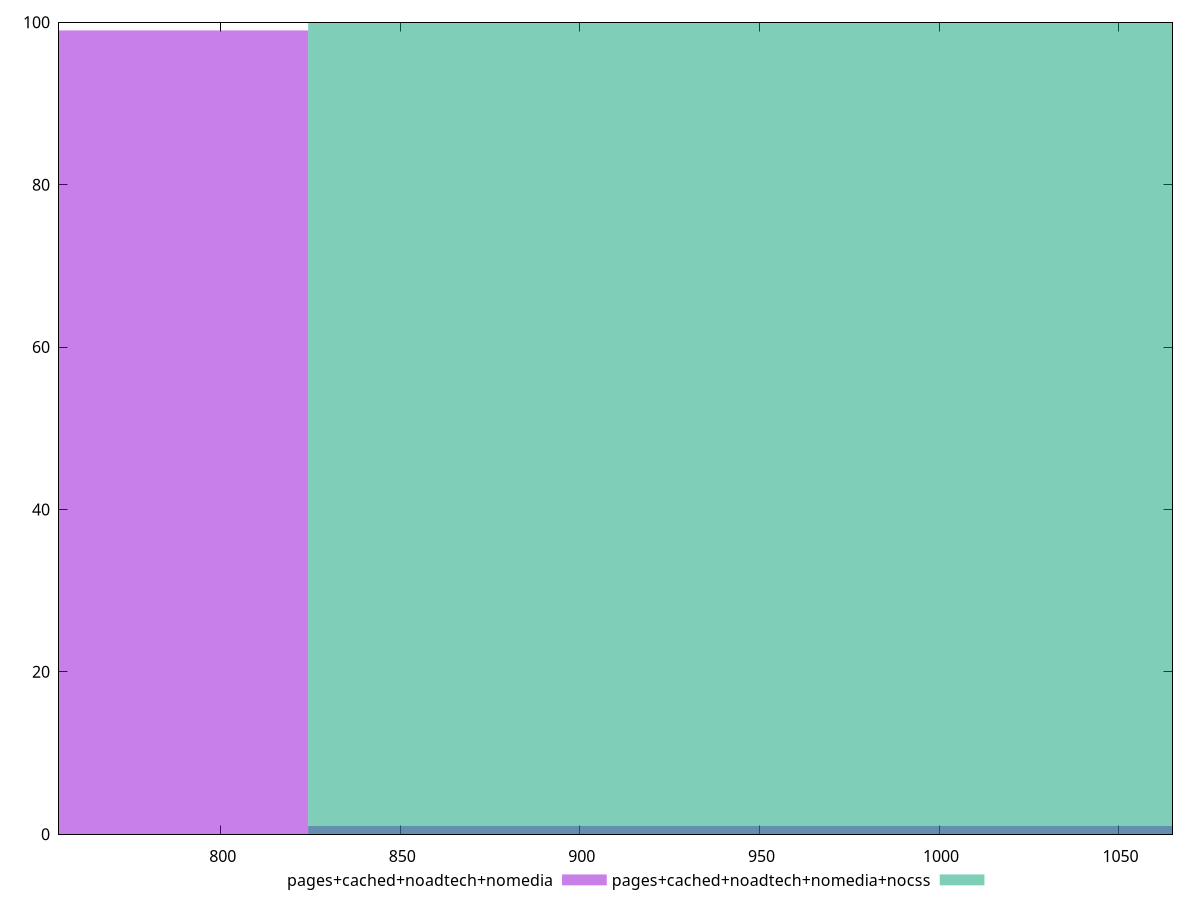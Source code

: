 reset

$pagesCachedNoadtechNomedia <<EOF
989.250764772997 1
659.5005098486646 99
EOF

$pagesCachedNoadtechNomediaNocss <<EOF
989.250764772997 100
EOF

set key outside below
set boxwidth 329.7502549243323
set xrange [755:1065]
set yrange [0:100]
set trange [0:100]
set style fill transparent solid 0.5 noborder
set terminal svg size 640, 500 enhanced background rgb 'white'
set output "report_00018_2021-02-10T15-25-16.877Z/uses-rel-preload/comparison/histogram/3_vs_4.svg"

plot $pagesCachedNoadtechNomedia title "pages+cached+noadtech+nomedia" with boxes, \
     $pagesCachedNoadtechNomediaNocss title "pages+cached+noadtech+nomedia+nocss" with boxes

reset
